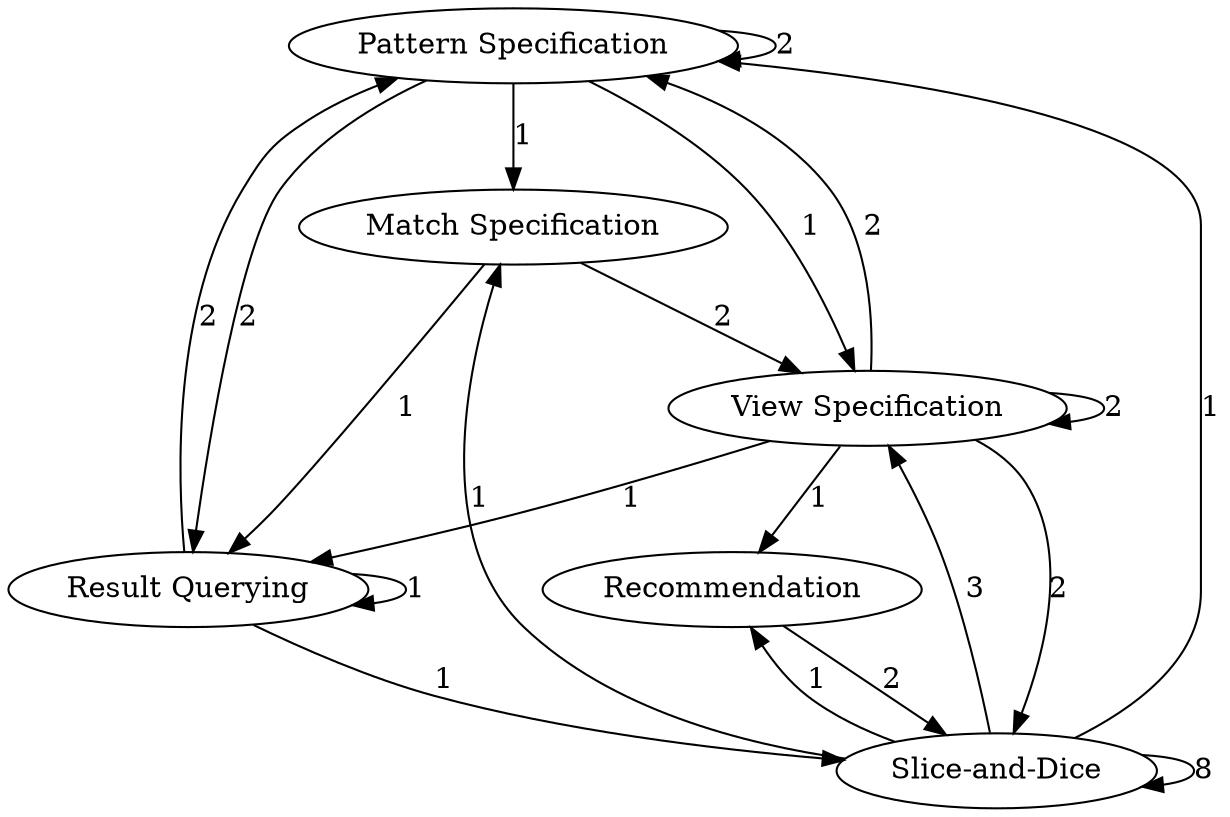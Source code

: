digraph  {
"Pattern Specification";
"Match Specification";
"View Specification";
"Slice-and-Dice";
"Result Querying";
Recommendation;
"Pattern Specification" -> "Pattern Specification"  [weight=2, label=2];
"Pattern Specification" -> "Match Specification"  [weight=1, label=1];
"Pattern Specification" -> "View Specification"  [weight=1, label=1];
"Pattern Specification" -> "Result Querying"  [weight=2, label=2];
"Match Specification" -> "View Specification"  [weight=2, label=2];
"Match Specification" -> "Result Querying"  [weight=1, label=1];
"View Specification" -> "Pattern Specification"  [weight=2, label=2];
"View Specification" -> "View Specification"  [weight=2, label=2];
"View Specification" -> "Slice-and-Dice"  [weight=2, label=2];
"View Specification" -> "Result Querying"  [weight=1, label=1];
"View Specification" -> Recommendation  [weight=1, label=1];
"Slice-and-Dice" -> "Pattern Specification"  [weight=1, label=1];
"Slice-and-Dice" -> "Match Specification"  [weight=1, label=1];
"Slice-and-Dice" -> "View Specification"  [weight=3, label=3];
"Slice-and-Dice" -> "Slice-and-Dice"  [weight=8, label=8];
"Slice-and-Dice" -> Recommendation  [weight=1, label=1];
"Result Querying" -> "Pattern Specification"  [weight=2, label=2];
"Result Querying" -> "Slice-and-Dice"  [weight=1, label=1];
"Result Querying" -> "Result Querying"  [weight=1, label=1];
Recommendation -> "Slice-and-Dice"  [weight=2, label=2];
}

